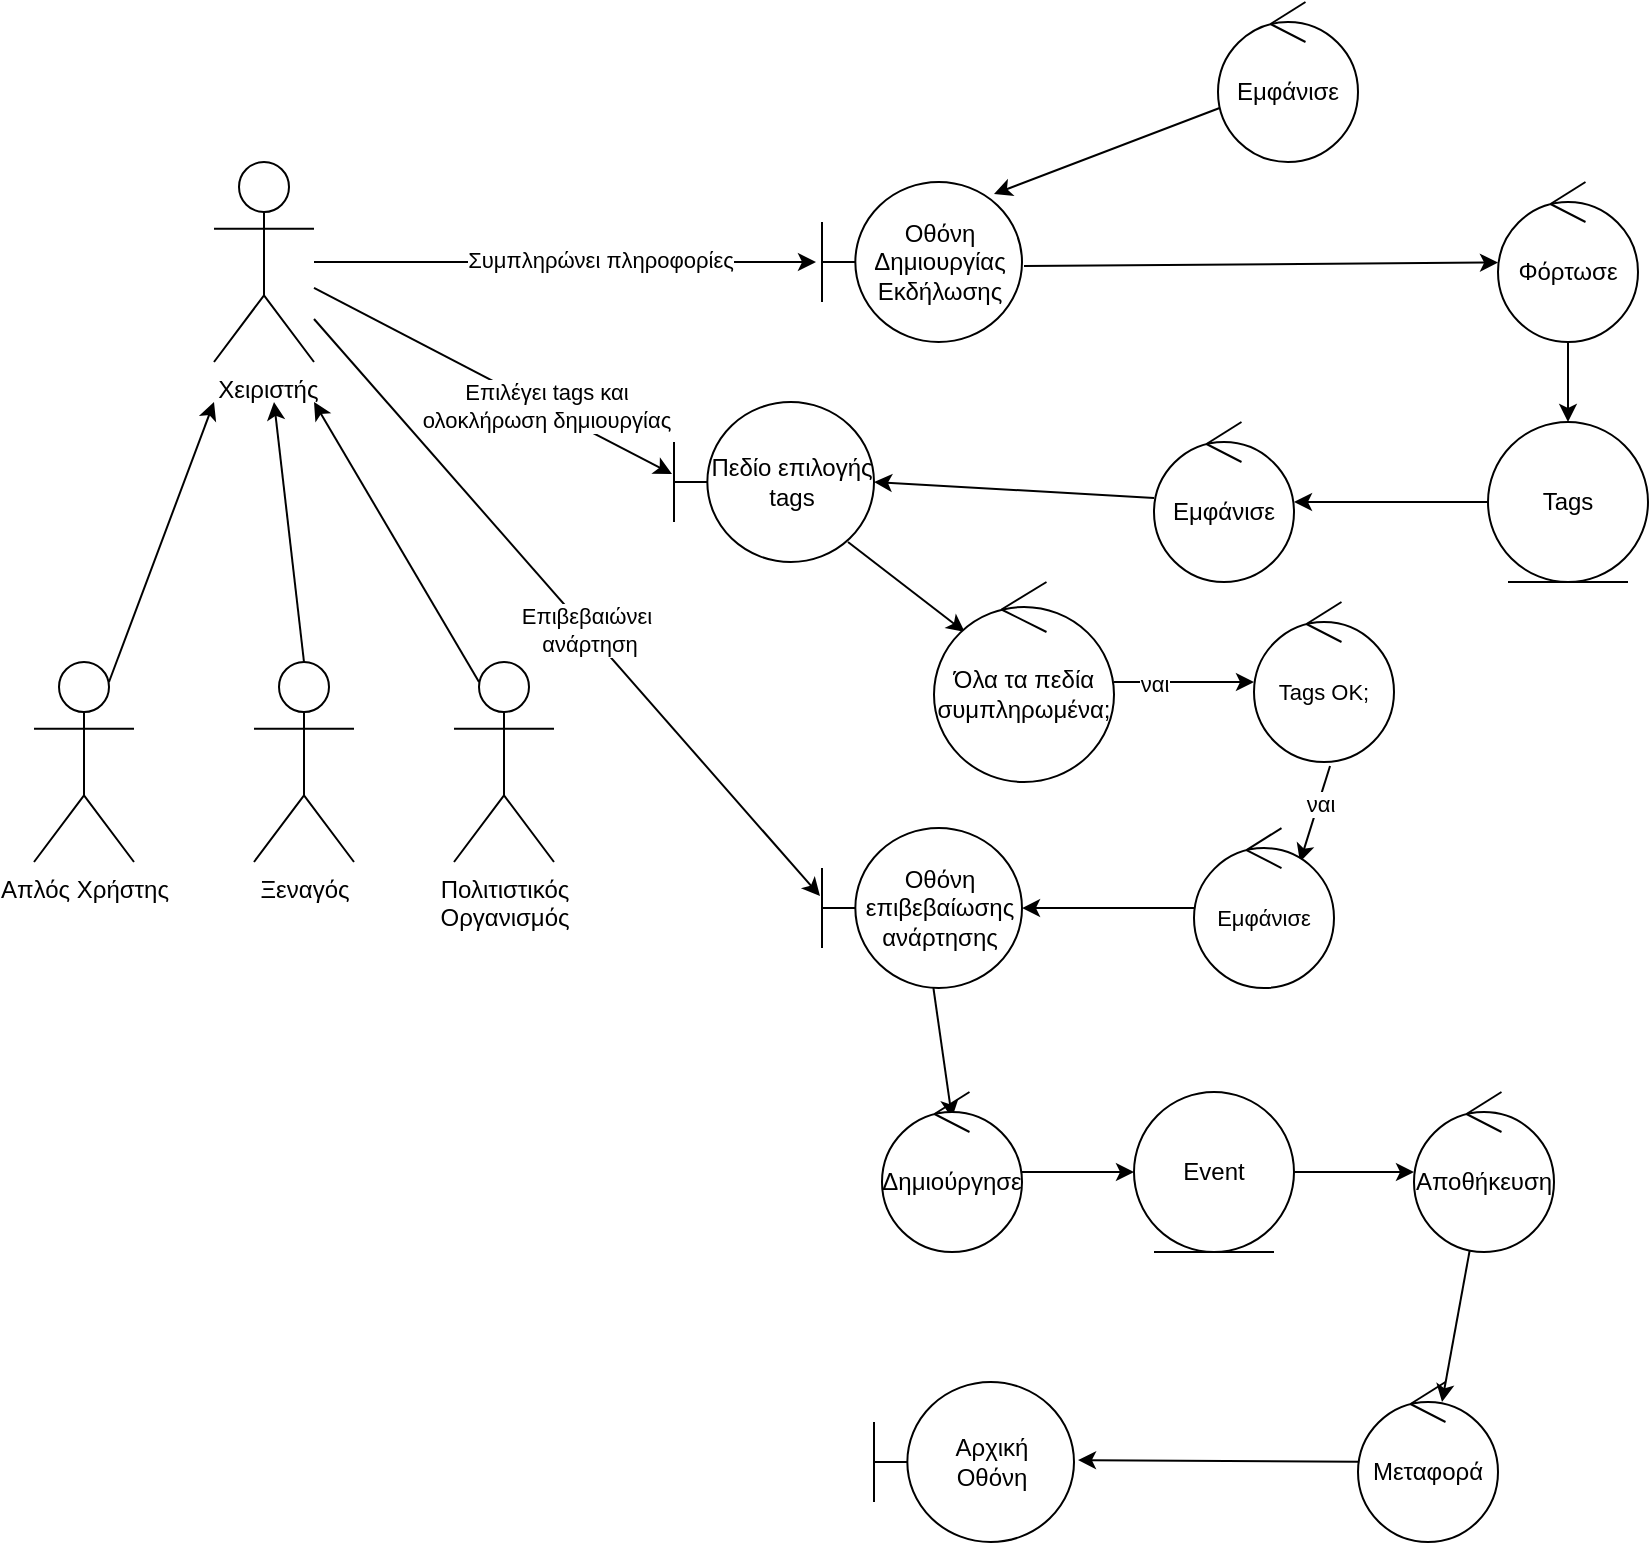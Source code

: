 <mxfile version="21.1.8" type="device">
  <diagram name="Page-1" id="zapa7KV8a7RlVslvvhAN">
    <mxGraphModel dx="1050" dy="538" grid="1" gridSize="10" guides="1" tooltips="1" connect="1" arrows="1" fold="1" page="1" pageScale="1" pageWidth="827" pageHeight="1169" math="0" shadow="0">
      <root>
        <mxCell id="0" />
        <mxCell id="1" parent="0" />
        <mxCell id="bD8-YBU_n-V9kNYaD_5w-16" style="edgeStyle=orthogonalEdgeStyle;rounded=0;orthogonalLoop=1;jettySize=auto;html=1;entryX=-0.03;entryY=0.5;entryDx=0;entryDy=0;entryPerimeter=0;" edge="1" parent="1" source="bD8-YBU_n-V9kNYaD_5w-4" target="bD8-YBU_n-V9kNYaD_5w-15">
          <mxGeometry relative="1" as="geometry" />
        </mxCell>
        <mxCell id="bD8-YBU_n-V9kNYaD_5w-17" value="Συμπληρώνει πληροφορίες" style="edgeLabel;html=1;align=center;verticalAlign=middle;resizable=0;points=[];" vertex="1" connectable="0" parent="bD8-YBU_n-V9kNYaD_5w-16">
          <mxGeometry x="0.136" y="1" relative="1" as="geometry">
            <mxPoint as="offset" />
          </mxGeometry>
        </mxCell>
        <mxCell id="bD8-YBU_n-V9kNYaD_5w-28" style="edgeStyle=none;shape=connector;rounded=0;orthogonalLoop=1;jettySize=auto;html=1;entryX=-0.01;entryY=0.45;entryDx=0;entryDy=0;entryPerimeter=0;labelBackgroundColor=default;strokeColor=default;fontFamily=Helvetica;fontSize=11;fontColor=default;endArrow=classic;" edge="1" parent="1" source="bD8-YBU_n-V9kNYaD_5w-4" target="bD8-YBU_n-V9kNYaD_5w-25">
          <mxGeometry relative="1" as="geometry" />
        </mxCell>
        <mxCell id="bD8-YBU_n-V9kNYaD_5w-29" value="&lt;div&gt;Επιλέγει tags και &lt;br&gt;&lt;/div&gt;&lt;div&gt;ολοκλήρωση δημιουργίας&lt;br&gt;&lt;/div&gt;" style="edgeLabel;html=1;align=center;verticalAlign=middle;resizable=0;points=[];fontSize=11;fontFamily=Helvetica;fontColor=default;" vertex="1" connectable="0" parent="bD8-YBU_n-V9kNYaD_5w-28">
          <mxGeometry x="0.282" y="1" relative="1" as="geometry">
            <mxPoint as="offset" />
          </mxGeometry>
        </mxCell>
        <mxCell id="bD8-YBU_n-V9kNYaD_5w-45" style="edgeStyle=none;shape=connector;rounded=0;orthogonalLoop=1;jettySize=auto;html=1;entryX=-0.01;entryY=0.425;entryDx=0;entryDy=0;entryPerimeter=0;labelBackgroundColor=default;strokeColor=default;fontFamily=Helvetica;fontSize=11;fontColor=default;endArrow=classic;" edge="1" parent="1" source="bD8-YBU_n-V9kNYaD_5w-4" target="bD8-YBU_n-V9kNYaD_5w-42">
          <mxGeometry relative="1" as="geometry" />
        </mxCell>
        <mxCell id="bD8-YBU_n-V9kNYaD_5w-46" value="&lt;div&gt;Επιβεβαιώνει&lt;/div&gt;&lt;div&gt;&amp;nbsp;ανάρτηση&lt;/div&gt;" style="edgeLabel;html=1;align=center;verticalAlign=middle;resizable=0;points=[];fontSize=11;fontFamily=Helvetica;fontColor=default;" vertex="1" connectable="0" parent="bD8-YBU_n-V9kNYaD_5w-45">
          <mxGeometry x="0.077" relative="1" as="geometry">
            <mxPoint as="offset" />
          </mxGeometry>
        </mxCell>
        <mxCell id="bD8-YBU_n-V9kNYaD_5w-4" value="&amp;nbsp;Χειριστής " style="shape=umlActor;verticalLabelPosition=bottom;verticalAlign=top;html=1;outlineConnect=0;" vertex="1" parent="1">
          <mxGeometry x="110" y="80" width="50" height="100" as="geometry" />
        </mxCell>
        <mxCell id="bD8-YBU_n-V9kNYaD_5w-11" style="rounded=0;orthogonalLoop=1;jettySize=auto;html=1;exitX=0.75;exitY=0.1;exitDx=0;exitDy=0;exitPerimeter=0;" edge="1" parent="1" source="bD8-YBU_n-V9kNYaD_5w-8">
          <mxGeometry relative="1" as="geometry">
            <mxPoint x="110" y="200" as="targetPoint" />
          </mxGeometry>
        </mxCell>
        <mxCell id="bD8-YBU_n-V9kNYaD_5w-8" value="Απλός Χρήστης" style="shape=umlActor;verticalLabelPosition=bottom;verticalAlign=top;html=1;outlineConnect=0;" vertex="1" parent="1">
          <mxGeometry x="20" y="330" width="50" height="100" as="geometry" />
        </mxCell>
        <mxCell id="bD8-YBU_n-V9kNYaD_5w-12" style="rounded=0;orthogonalLoop=1;jettySize=auto;html=1;exitX=0.5;exitY=0;exitDx=0;exitDy=0;exitPerimeter=0;" edge="1" parent="1" source="bD8-YBU_n-V9kNYaD_5w-9">
          <mxGeometry relative="1" as="geometry">
            <mxPoint x="140" y="200" as="targetPoint" />
            <mxPoint x="150" y="310" as="sourcePoint" />
          </mxGeometry>
        </mxCell>
        <mxCell id="bD8-YBU_n-V9kNYaD_5w-9" value="Ξεναγός" style="shape=umlActor;verticalLabelPosition=bottom;verticalAlign=top;html=1;outlineConnect=0;" vertex="1" parent="1">
          <mxGeometry x="130" y="330" width="50" height="100" as="geometry" />
        </mxCell>
        <mxCell id="bD8-YBU_n-V9kNYaD_5w-13" style="rounded=0;orthogonalLoop=1;jettySize=auto;html=1;exitX=0.25;exitY=0.1;exitDx=0;exitDy=0;exitPerimeter=0;" edge="1" parent="1" source="bD8-YBU_n-V9kNYaD_5w-10">
          <mxGeometry relative="1" as="geometry">
            <mxPoint x="160" y="200" as="targetPoint" />
          </mxGeometry>
        </mxCell>
        <mxCell id="bD8-YBU_n-V9kNYaD_5w-10" value="&lt;div&gt;Πολιτιστικός&lt;/div&gt;&lt;div&gt;Οργανισμός&lt;/div&gt;" style="shape=umlActor;verticalLabelPosition=bottom;verticalAlign=top;html=1;outlineConnect=0;" vertex="1" parent="1">
          <mxGeometry x="230" y="330" width="50" height="100" as="geometry" />
        </mxCell>
        <mxCell id="bD8-YBU_n-V9kNYaD_5w-20" style="rounded=0;orthogonalLoop=1;jettySize=auto;html=1;exitX=1.01;exitY=0.525;exitDx=0;exitDy=0;exitPerimeter=0;" edge="1" parent="1" source="bD8-YBU_n-V9kNYaD_5w-15" target="bD8-YBU_n-V9kNYaD_5w-19">
          <mxGeometry relative="1" as="geometry">
            <mxPoint x="656" y="130" as="sourcePoint" />
          </mxGeometry>
        </mxCell>
        <mxCell id="bD8-YBU_n-V9kNYaD_5w-15" value="Οθόνη Δημιουργίας Εκδήλωσης" style="shape=umlBoundary;whiteSpace=wrap;html=1;" vertex="1" parent="1">
          <mxGeometry x="414" y="90" width="100" height="80" as="geometry" />
        </mxCell>
        <mxCell id="bD8-YBU_n-V9kNYaD_5w-22" style="rounded=0;orthogonalLoop=1;jettySize=auto;html=1;entryX=0.5;entryY=0;entryDx=0;entryDy=0;" edge="1" parent="1" source="bD8-YBU_n-V9kNYaD_5w-19" target="bD8-YBU_n-V9kNYaD_5w-21">
          <mxGeometry relative="1" as="geometry" />
        </mxCell>
        <mxCell id="bD8-YBU_n-V9kNYaD_5w-19" value="Φόρτωσε" style="ellipse;shape=umlControl;whiteSpace=wrap;html=1;" vertex="1" parent="1">
          <mxGeometry x="752" y="90" width="70" height="80" as="geometry" />
        </mxCell>
        <mxCell id="bD8-YBU_n-V9kNYaD_5w-24" style="edgeStyle=none;shape=connector;rounded=0;orthogonalLoop=1;jettySize=auto;html=1;entryX=1;entryY=0.5;entryDx=0;entryDy=0;entryPerimeter=0;labelBackgroundColor=default;strokeColor=default;fontFamily=Helvetica;fontSize=11;fontColor=default;endArrow=classic;" edge="1" parent="1" source="bD8-YBU_n-V9kNYaD_5w-21" target="bD8-YBU_n-V9kNYaD_5w-23">
          <mxGeometry relative="1" as="geometry" />
        </mxCell>
        <mxCell id="bD8-YBU_n-V9kNYaD_5w-21" value="Tags" style="ellipse;shape=umlEntity;whiteSpace=wrap;html=1;" vertex="1" parent="1">
          <mxGeometry x="747" y="210" width="80" height="80" as="geometry" />
        </mxCell>
        <mxCell id="bD8-YBU_n-V9kNYaD_5w-26" style="edgeStyle=none;shape=connector;rounded=0;orthogonalLoop=1;jettySize=auto;html=1;entryX=1;entryY=0.5;entryDx=0;entryDy=0;entryPerimeter=0;labelBackgroundColor=default;strokeColor=default;fontFamily=Helvetica;fontSize=11;fontColor=default;endArrow=classic;" edge="1" parent="1" source="bD8-YBU_n-V9kNYaD_5w-23" target="bD8-YBU_n-V9kNYaD_5w-25">
          <mxGeometry relative="1" as="geometry" />
        </mxCell>
        <mxCell id="bD8-YBU_n-V9kNYaD_5w-23" value="Εμφάνισε" style="ellipse;shape=umlControl;whiteSpace=wrap;html=1;" vertex="1" parent="1">
          <mxGeometry x="580" y="210" width="70" height="80" as="geometry" />
        </mxCell>
        <mxCell id="bD8-YBU_n-V9kNYaD_5w-31" style="edgeStyle=none;shape=connector;rounded=0;orthogonalLoop=1;jettySize=auto;html=1;entryX=0.171;entryY=0.25;entryDx=0;entryDy=0;entryPerimeter=0;labelBackgroundColor=default;strokeColor=default;fontFamily=Helvetica;fontSize=11;fontColor=default;endArrow=classic;exitX=0.87;exitY=0.875;exitDx=0;exitDy=0;exitPerimeter=0;" edge="1" parent="1" source="bD8-YBU_n-V9kNYaD_5w-25" target="bD8-YBU_n-V9kNYaD_5w-30">
          <mxGeometry relative="1" as="geometry" />
        </mxCell>
        <mxCell id="bD8-YBU_n-V9kNYaD_5w-25" value="Πεδίο επιλογής tags" style="shape=umlBoundary;whiteSpace=wrap;html=1;" vertex="1" parent="1">
          <mxGeometry x="340" y="200" width="100" height="80" as="geometry" />
        </mxCell>
        <mxCell id="bD8-YBU_n-V9kNYaD_5w-33" style="edgeStyle=none;shape=connector;rounded=0;orthogonalLoop=1;jettySize=auto;html=1;labelBackgroundColor=default;strokeColor=default;fontFamily=Helvetica;fontSize=11;fontColor=default;endArrow=classic;" edge="1" parent="1" source="bD8-YBU_n-V9kNYaD_5w-30" target="bD8-YBU_n-V9kNYaD_5w-39">
          <mxGeometry relative="1" as="geometry">
            <mxPoint x="630" y="340" as="targetPoint" />
          </mxGeometry>
        </mxCell>
        <mxCell id="bD8-YBU_n-V9kNYaD_5w-35" value="ναι" style="edgeLabel;html=1;align=center;verticalAlign=middle;resizable=0;points=[];fontSize=11;fontFamily=Helvetica;fontColor=default;" vertex="1" connectable="0" parent="bD8-YBU_n-V9kNYaD_5w-33">
          <mxGeometry x="-0.429" y="-1" relative="1" as="geometry">
            <mxPoint as="offset" />
          </mxGeometry>
        </mxCell>
        <mxCell id="bD8-YBU_n-V9kNYaD_5w-30" value="Όλα τα πεδία συμπληρωμένα;" style="ellipse;shape=umlControl;whiteSpace=wrap;html=1;" vertex="1" parent="1">
          <mxGeometry x="470" y="290" width="90" height="100" as="geometry" />
        </mxCell>
        <mxCell id="bD8-YBU_n-V9kNYaD_5w-37" style="edgeStyle=none;shape=connector;rounded=0;orthogonalLoop=1;jettySize=auto;html=1;entryX=0.757;entryY=0.212;entryDx=0;entryDy=0;entryPerimeter=0;labelBackgroundColor=default;strokeColor=default;fontFamily=Helvetica;fontSize=11;fontColor=default;endArrow=classic;exitX=0.543;exitY=1.025;exitDx=0;exitDy=0;exitPerimeter=0;" edge="1" parent="1" source="bD8-YBU_n-V9kNYaD_5w-39" target="bD8-YBU_n-V9kNYaD_5w-41">
          <mxGeometry relative="1" as="geometry">
            <mxPoint x="671.995" y="389.888" as="sourcePoint" />
            <mxPoint x="464" y="453.04" as="targetPoint" />
          </mxGeometry>
        </mxCell>
        <mxCell id="bD8-YBU_n-V9kNYaD_5w-40" value="ναι" style="edgeLabel;html=1;align=center;verticalAlign=middle;resizable=0;points=[];fontSize=11;fontFamily=Helvetica;fontColor=default;" vertex="1" connectable="0" parent="bD8-YBU_n-V9kNYaD_5w-37">
          <mxGeometry x="-0.226" y="1" relative="1" as="geometry">
            <mxPoint as="offset" />
          </mxGeometry>
        </mxCell>
        <mxCell id="bD8-YBU_n-V9kNYaD_5w-39" value="Tags OK;" style="ellipse;shape=umlControl;whiteSpace=wrap;html=1;fontFamily=Helvetica;fontSize=11;fontColor=default;" vertex="1" parent="1">
          <mxGeometry x="630" y="300" width="70" height="80" as="geometry" />
        </mxCell>
        <mxCell id="bD8-YBU_n-V9kNYaD_5w-43" style="edgeStyle=none;shape=connector;rounded=0;orthogonalLoop=1;jettySize=auto;html=1;labelBackgroundColor=default;strokeColor=default;fontFamily=Helvetica;fontSize=11;fontColor=default;endArrow=classic;" edge="1" parent="1" source="bD8-YBU_n-V9kNYaD_5w-41" target="bD8-YBU_n-V9kNYaD_5w-42">
          <mxGeometry relative="1" as="geometry" />
        </mxCell>
        <mxCell id="bD8-YBU_n-V9kNYaD_5w-41" value="Εμφάνισε" style="ellipse;shape=umlControl;whiteSpace=wrap;html=1;fontFamily=Helvetica;fontSize=11;fontColor=default;" vertex="1" parent="1">
          <mxGeometry x="600" y="413.04" width="70" height="80" as="geometry" />
        </mxCell>
        <mxCell id="bD8-YBU_n-V9kNYaD_5w-48" style="edgeStyle=none;shape=connector;rounded=0;orthogonalLoop=1;jettySize=auto;html=1;entryX=0.5;entryY=0.163;entryDx=0;entryDy=0;entryPerimeter=0;labelBackgroundColor=default;strokeColor=default;fontFamily=Helvetica;fontSize=11;fontColor=default;endArrow=classic;" edge="1" parent="1" source="bD8-YBU_n-V9kNYaD_5w-42" target="bD8-YBU_n-V9kNYaD_5w-47">
          <mxGeometry relative="1" as="geometry" />
        </mxCell>
        <mxCell id="bD8-YBU_n-V9kNYaD_5w-42" value="Οθόνη επιβεβαίωσης ανάρτησης" style="shape=umlBoundary;whiteSpace=wrap;html=1;" vertex="1" parent="1">
          <mxGeometry x="414" y="413" width="100" height="80" as="geometry" />
        </mxCell>
        <mxCell id="bD8-YBU_n-V9kNYaD_5w-50" style="edgeStyle=none;shape=connector;rounded=0;orthogonalLoop=1;jettySize=auto;html=1;entryX=0;entryY=0.5;entryDx=0;entryDy=0;labelBackgroundColor=default;strokeColor=default;fontFamily=Helvetica;fontSize=11;fontColor=default;endArrow=classic;" edge="1" parent="1" source="bD8-YBU_n-V9kNYaD_5w-47" target="bD8-YBU_n-V9kNYaD_5w-49">
          <mxGeometry relative="1" as="geometry" />
        </mxCell>
        <mxCell id="bD8-YBU_n-V9kNYaD_5w-47" value="Δημιούργησε" style="ellipse;shape=umlControl;whiteSpace=wrap;html=1;" vertex="1" parent="1">
          <mxGeometry x="444" y="545" width="70" height="80" as="geometry" />
        </mxCell>
        <mxCell id="bD8-YBU_n-V9kNYaD_5w-52" style="edgeStyle=none;shape=connector;rounded=0;orthogonalLoop=1;jettySize=auto;html=1;labelBackgroundColor=default;strokeColor=default;fontFamily=Helvetica;fontSize=11;fontColor=default;endArrow=classic;" edge="1" parent="1" source="bD8-YBU_n-V9kNYaD_5w-49" target="bD8-YBU_n-V9kNYaD_5w-51">
          <mxGeometry relative="1" as="geometry" />
        </mxCell>
        <mxCell id="bD8-YBU_n-V9kNYaD_5w-49" value="Event" style="ellipse;shape=umlEntity;whiteSpace=wrap;html=1;" vertex="1" parent="1">
          <mxGeometry x="570" y="545" width="80" height="80" as="geometry" />
        </mxCell>
        <mxCell id="bD8-YBU_n-V9kNYaD_5w-55" style="edgeStyle=none;shape=connector;rounded=0;orthogonalLoop=1;jettySize=auto;html=1;entryX=0.6;entryY=0.125;entryDx=0;entryDy=0;entryPerimeter=0;labelBackgroundColor=default;strokeColor=default;fontFamily=Helvetica;fontSize=11;fontColor=default;endArrow=classic;" edge="1" parent="1" source="bD8-YBU_n-V9kNYaD_5w-51" target="bD8-YBU_n-V9kNYaD_5w-54">
          <mxGeometry relative="1" as="geometry" />
        </mxCell>
        <mxCell id="bD8-YBU_n-V9kNYaD_5w-51" value="Αποθήκευση" style="ellipse;shape=umlControl;whiteSpace=wrap;html=1;" vertex="1" parent="1">
          <mxGeometry x="710" y="545" width="70" height="80" as="geometry" />
        </mxCell>
        <mxCell id="bD8-YBU_n-V9kNYaD_5w-53" value="&lt;div&gt;Αρχική&lt;/div&gt;&lt;div&gt;Οθόνη&lt;br&gt;&lt;/div&gt;" style="shape=umlBoundary;whiteSpace=wrap;html=1;" vertex="1" parent="1">
          <mxGeometry x="440" y="690" width="100" height="80" as="geometry" />
        </mxCell>
        <mxCell id="bD8-YBU_n-V9kNYaD_5w-56" style="edgeStyle=none;shape=connector;rounded=0;orthogonalLoop=1;jettySize=auto;html=1;entryX=1.02;entryY=0.488;entryDx=0;entryDy=0;entryPerimeter=0;labelBackgroundColor=default;strokeColor=default;fontFamily=Helvetica;fontSize=11;fontColor=default;endArrow=classic;" edge="1" parent="1" source="bD8-YBU_n-V9kNYaD_5w-54" target="bD8-YBU_n-V9kNYaD_5w-53">
          <mxGeometry relative="1" as="geometry" />
        </mxCell>
        <mxCell id="bD8-YBU_n-V9kNYaD_5w-54" value="Μεταφορά" style="ellipse;shape=umlControl;whiteSpace=wrap;html=1;" vertex="1" parent="1">
          <mxGeometry x="682" y="690" width="70" height="80" as="geometry" />
        </mxCell>
        <mxCell id="bD8-YBU_n-V9kNYaD_5w-58" style="edgeStyle=none;shape=connector;rounded=0;orthogonalLoop=1;jettySize=auto;html=1;entryX=0.86;entryY=0.075;entryDx=0;entryDy=0;entryPerimeter=0;labelBackgroundColor=default;strokeColor=default;fontFamily=Helvetica;fontSize=11;fontColor=default;endArrow=classic;" edge="1" parent="1" source="bD8-YBU_n-V9kNYaD_5w-57" target="bD8-YBU_n-V9kNYaD_5w-15">
          <mxGeometry relative="1" as="geometry" />
        </mxCell>
        <mxCell id="bD8-YBU_n-V9kNYaD_5w-57" value="Εμφάνισε" style="ellipse;shape=umlControl;whiteSpace=wrap;html=1;" vertex="1" parent="1">
          <mxGeometry x="612" width="70" height="80" as="geometry" />
        </mxCell>
      </root>
    </mxGraphModel>
  </diagram>
</mxfile>
